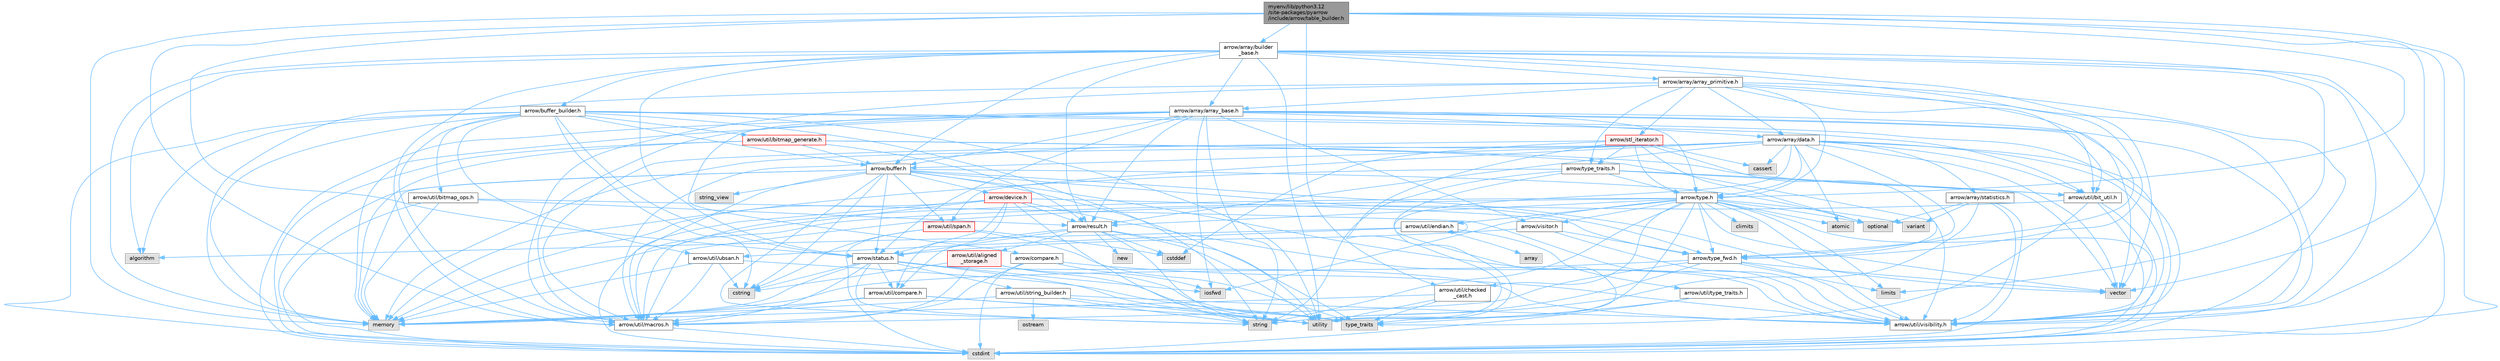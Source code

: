 digraph "myenv/lib/python3.12/site-packages/pyarrow/include/arrow/table_builder.h"
{
 // LATEX_PDF_SIZE
  bgcolor="transparent";
  edge [fontname=Helvetica,fontsize=10,labelfontname=Helvetica,labelfontsize=10];
  node [fontname=Helvetica,fontsize=10,shape=box,height=0.2,width=0.4];
  Node1 [id="Node000001",label="myenv/lib/python3.12\l/site-packages/pyarrow\l/include/arrow/table_builder.h",height=0.2,width=0.4,color="gray40", fillcolor="grey60", style="filled", fontcolor="black",tooltip=" "];
  Node1 -> Node2 [id="edge1_Node000001_Node000002",color="steelblue1",style="solid",tooltip=" "];
  Node2 [id="Node000002",label="cstdint",height=0.2,width=0.4,color="grey60", fillcolor="#E0E0E0", style="filled",tooltip=" "];
  Node1 -> Node3 [id="edge2_Node000001_Node000003",color="steelblue1",style="solid",tooltip=" "];
  Node3 [id="Node000003",label="memory",height=0.2,width=0.4,color="grey60", fillcolor="#E0E0E0", style="filled",tooltip=" "];
  Node1 -> Node4 [id="edge3_Node000001_Node000004",color="steelblue1",style="solid",tooltip=" "];
  Node4 [id="Node000004",label="vector",height=0.2,width=0.4,color="grey60", fillcolor="#E0E0E0", style="filled",tooltip=" "];
  Node1 -> Node5 [id="edge4_Node000001_Node000005",color="steelblue1",style="solid",tooltip=" "];
  Node5 [id="Node000005",label="arrow/array/builder\l_base.h",height=0.2,width=0.4,color="grey40", fillcolor="white", style="filled",URL="$builder__base_8h.html",tooltip=" "];
  Node5 -> Node6 [id="edge5_Node000005_Node000006",color="steelblue1",style="solid",tooltip=" "];
  Node6 [id="Node000006",label="algorithm",height=0.2,width=0.4,color="grey60", fillcolor="#E0E0E0", style="filled",tooltip=" "];
  Node5 -> Node2 [id="edge6_Node000005_Node000002",color="steelblue1",style="solid",tooltip=" "];
  Node5 -> Node7 [id="edge7_Node000005_Node000007",color="steelblue1",style="solid",tooltip=" "];
  Node7 [id="Node000007",label="limits",height=0.2,width=0.4,color="grey60", fillcolor="#E0E0E0", style="filled",tooltip=" "];
  Node5 -> Node3 [id="edge8_Node000005_Node000003",color="steelblue1",style="solid",tooltip=" "];
  Node5 -> Node8 [id="edge9_Node000005_Node000008",color="steelblue1",style="solid",tooltip=" "];
  Node8 [id="Node000008",label="utility",height=0.2,width=0.4,color="grey60", fillcolor="#E0E0E0", style="filled",tooltip=" "];
  Node5 -> Node4 [id="edge10_Node000005_Node000004",color="steelblue1",style="solid",tooltip=" "];
  Node5 -> Node9 [id="edge11_Node000005_Node000009",color="steelblue1",style="solid",tooltip=" "];
  Node9 [id="Node000009",label="arrow/array/array_base.h",height=0.2,width=0.4,color="grey40", fillcolor="white", style="filled",URL="$array__base_8h.html",tooltip=" "];
  Node9 -> Node2 [id="edge12_Node000009_Node000002",color="steelblue1",style="solid",tooltip=" "];
  Node9 -> Node10 [id="edge13_Node000009_Node000010",color="steelblue1",style="solid",tooltip=" "];
  Node10 [id="Node000010",label="iosfwd",height=0.2,width=0.4,color="grey60", fillcolor="#E0E0E0", style="filled",tooltip=" "];
  Node9 -> Node3 [id="edge14_Node000009_Node000003",color="steelblue1",style="solid",tooltip=" "];
  Node9 -> Node11 [id="edge15_Node000009_Node000011",color="steelblue1",style="solid",tooltip=" "];
  Node11 [id="Node000011",label="string",height=0.2,width=0.4,color="grey60", fillcolor="#E0E0E0", style="filled",tooltip=" "];
  Node9 -> Node4 [id="edge16_Node000009_Node000004",color="steelblue1",style="solid",tooltip=" "];
  Node9 -> Node12 [id="edge17_Node000009_Node000012",color="steelblue1",style="solid",tooltip=" "];
  Node12 [id="Node000012",label="arrow/array/data.h",height=0.2,width=0.4,color="grey40", fillcolor="white", style="filled",URL="$data_8h.html",tooltip=" "];
  Node12 -> Node13 [id="edge18_Node000012_Node000013",color="steelblue1",style="solid",tooltip=" "];
  Node13 [id="Node000013",label="atomic",height=0.2,width=0.4,color="grey60", fillcolor="#E0E0E0", style="filled",tooltip=" "];
  Node12 -> Node14 [id="edge19_Node000012_Node000014",color="steelblue1",style="solid",tooltip=" "];
  Node14 [id="Node000014",label="cassert",height=0.2,width=0.4,color="grey60", fillcolor="#E0E0E0", style="filled",tooltip=" "];
  Node12 -> Node2 [id="edge20_Node000012_Node000002",color="steelblue1",style="solid",tooltip=" "];
  Node12 -> Node3 [id="edge21_Node000012_Node000003",color="steelblue1",style="solid",tooltip=" "];
  Node12 -> Node8 [id="edge22_Node000012_Node000008",color="steelblue1",style="solid",tooltip=" "];
  Node12 -> Node4 [id="edge23_Node000012_Node000004",color="steelblue1",style="solid",tooltip=" "];
  Node12 -> Node15 [id="edge24_Node000012_Node000015",color="steelblue1",style="solid",tooltip=" "];
  Node15 [id="Node000015",label="arrow/array/statistics.h",height=0.2,width=0.4,color="grey40", fillcolor="white", style="filled",URL="$arrow_2array_2statistics_8h.html",tooltip=" "];
  Node15 -> Node2 [id="edge25_Node000015_Node000002",color="steelblue1",style="solid",tooltip=" "];
  Node15 -> Node16 [id="edge26_Node000015_Node000016",color="steelblue1",style="solid",tooltip=" "];
  Node16 [id="Node000016",label="optional",height=0.2,width=0.4,color="grey60", fillcolor="#E0E0E0", style="filled",tooltip=" "];
  Node15 -> Node11 [id="edge27_Node000015_Node000011",color="steelblue1",style="solid",tooltip=" "];
  Node15 -> Node17 [id="edge28_Node000015_Node000017",color="steelblue1",style="solid",tooltip=" "];
  Node17 [id="Node000017",label="variant",height=0.2,width=0.4,color="grey60", fillcolor="#E0E0E0", style="filled",tooltip=" "];
  Node15 -> Node18 [id="edge29_Node000015_Node000018",color="steelblue1",style="solid",tooltip=" "];
  Node18 [id="Node000018",label="arrow/util/visibility.h",height=0.2,width=0.4,color="grey40", fillcolor="white", style="filled",URL="$include_2arrow_2util_2visibility_8h.html",tooltip=" "];
  Node12 -> Node19 [id="edge30_Node000012_Node000019",color="steelblue1",style="solid",tooltip=" "];
  Node19 [id="Node000019",label="arrow/buffer.h",height=0.2,width=0.4,color="grey40", fillcolor="white", style="filled",URL="$buffer_8h.html",tooltip=" "];
  Node19 -> Node2 [id="edge31_Node000019_Node000002",color="steelblue1",style="solid",tooltip=" "];
  Node19 -> Node20 [id="edge32_Node000019_Node000020",color="steelblue1",style="solid",tooltip=" "];
  Node20 [id="Node000020",label="cstring",height=0.2,width=0.4,color="grey60", fillcolor="#E0E0E0", style="filled",tooltip=" "];
  Node19 -> Node3 [id="edge33_Node000019_Node000003",color="steelblue1",style="solid",tooltip=" "];
  Node19 -> Node16 [id="edge34_Node000019_Node000016",color="steelblue1",style="solid",tooltip=" "];
  Node19 -> Node11 [id="edge35_Node000019_Node000011",color="steelblue1",style="solid",tooltip=" "];
  Node19 -> Node21 [id="edge36_Node000019_Node000021",color="steelblue1",style="solid",tooltip=" "];
  Node21 [id="Node000021",label="string_view",height=0.2,width=0.4,color="grey60", fillcolor="#E0E0E0", style="filled",tooltip=" "];
  Node19 -> Node8 [id="edge37_Node000019_Node000008",color="steelblue1",style="solid",tooltip=" "];
  Node19 -> Node4 [id="edge38_Node000019_Node000004",color="steelblue1",style="solid",tooltip=" "];
  Node19 -> Node22 [id="edge39_Node000019_Node000022",color="steelblue1",style="solid",tooltip=" "];
  Node22 [id="Node000022",label="arrow/device.h",height=0.2,width=0.4,color="red", fillcolor="#FFF0F0", style="filled",URL="$device_8h.html",tooltip=" "];
  Node22 -> Node2 [id="edge40_Node000022_Node000002",color="steelblue1",style="solid",tooltip=" "];
  Node22 -> Node3 [id="edge41_Node000022_Node000003",color="steelblue1",style="solid",tooltip=" "];
  Node22 -> Node11 [id="edge42_Node000022_Node000011",color="steelblue1",style="solid",tooltip=" "];
  Node22 -> Node27 [id="edge43_Node000022_Node000027",color="steelblue1",style="solid",tooltip=" "];
  Node27 [id="Node000027",label="arrow/result.h",height=0.2,width=0.4,color="grey40", fillcolor="white", style="filled",URL="$result_8h.html",tooltip=" "];
  Node27 -> Node28 [id="edge44_Node000027_Node000028",color="steelblue1",style="solid",tooltip=" "];
  Node28 [id="Node000028",label="cstddef",height=0.2,width=0.4,color="grey60", fillcolor="#E0E0E0", style="filled",tooltip=" "];
  Node27 -> Node29 [id="edge45_Node000027_Node000029",color="steelblue1",style="solid",tooltip=" "];
  Node29 [id="Node000029",label="new",height=0.2,width=0.4,color="grey60", fillcolor="#E0E0E0", style="filled",tooltip=" "];
  Node27 -> Node11 [id="edge46_Node000027_Node000011",color="steelblue1",style="solid",tooltip=" "];
  Node27 -> Node30 [id="edge47_Node000027_Node000030",color="steelblue1",style="solid",tooltip=" "];
  Node30 [id="Node000030",label="type_traits",height=0.2,width=0.4,color="grey60", fillcolor="#E0E0E0", style="filled",tooltip=" "];
  Node27 -> Node8 [id="edge48_Node000027_Node000008",color="steelblue1",style="solid",tooltip=" "];
  Node27 -> Node31 [id="edge49_Node000027_Node000031",color="steelblue1",style="solid",tooltip=" "];
  Node31 [id="Node000031",label="arrow/status.h",height=0.2,width=0.4,color="grey40", fillcolor="white", style="filled",URL="$status_8h.html",tooltip=" "];
  Node31 -> Node20 [id="edge50_Node000031_Node000020",color="steelblue1",style="solid",tooltip=" "];
  Node31 -> Node10 [id="edge51_Node000031_Node000010",color="steelblue1",style="solid",tooltip=" "];
  Node31 -> Node3 [id="edge52_Node000031_Node000003",color="steelblue1",style="solid",tooltip=" "];
  Node31 -> Node11 [id="edge53_Node000031_Node000011",color="steelblue1",style="solid",tooltip=" "];
  Node31 -> Node8 [id="edge54_Node000031_Node000008",color="steelblue1",style="solid",tooltip=" "];
  Node31 -> Node32 [id="edge55_Node000031_Node000032",color="steelblue1",style="solid",tooltip=" "];
  Node32 [id="Node000032",label="arrow/util/compare.h",height=0.2,width=0.4,color="grey40", fillcolor="white", style="filled",URL="$util_2compare_8h.html",tooltip=" "];
  Node32 -> Node3 [id="edge56_Node000032_Node000003",color="steelblue1",style="solid",tooltip=" "];
  Node32 -> Node30 [id="edge57_Node000032_Node000030",color="steelblue1",style="solid",tooltip=" "];
  Node32 -> Node8 [id="edge58_Node000032_Node000008",color="steelblue1",style="solid",tooltip=" "];
  Node32 -> Node26 [id="edge59_Node000032_Node000026",color="steelblue1",style="solid",tooltip=" "];
  Node26 [id="Node000026",label="arrow/util/macros.h",height=0.2,width=0.4,color="grey40", fillcolor="white", style="filled",URL="$macros_8h.html",tooltip=" "];
  Node26 -> Node2 [id="edge60_Node000026_Node000002",color="steelblue1",style="solid",tooltip=" "];
  Node31 -> Node26 [id="edge61_Node000031_Node000026",color="steelblue1",style="solid",tooltip=" "];
  Node31 -> Node33 [id="edge62_Node000031_Node000033",color="steelblue1",style="solid",tooltip=" "];
  Node33 [id="Node000033",label="arrow/util/string_builder.h",height=0.2,width=0.4,color="grey40", fillcolor="white", style="filled",URL="$string__builder_8h.html",tooltip=" "];
  Node33 -> Node3 [id="edge63_Node000033_Node000003",color="steelblue1",style="solid",tooltip=" "];
  Node33 -> Node34 [id="edge64_Node000033_Node000034",color="steelblue1",style="solid",tooltip=" "];
  Node34 [id="Node000034",label="ostream",height=0.2,width=0.4,color="grey60", fillcolor="#E0E0E0", style="filled",tooltip=" "];
  Node33 -> Node11 [id="edge65_Node000033_Node000011",color="steelblue1",style="solid",tooltip=" "];
  Node33 -> Node8 [id="edge66_Node000033_Node000008",color="steelblue1",style="solid",tooltip=" "];
  Node33 -> Node18 [id="edge67_Node000033_Node000018",color="steelblue1",style="solid",tooltip=" "];
  Node31 -> Node18 [id="edge68_Node000031_Node000018",color="steelblue1",style="solid",tooltip=" "];
  Node27 -> Node35 [id="edge69_Node000027_Node000035",color="steelblue1",style="solid",tooltip=" "];
  Node35 [id="Node000035",label="arrow/util/aligned\l_storage.h",height=0.2,width=0.4,color="red", fillcolor="#FFF0F0", style="filled",URL="$aligned__storage_8h.html",tooltip=" "];
  Node35 -> Node20 [id="edge70_Node000035_Node000020",color="steelblue1",style="solid",tooltip=" "];
  Node35 -> Node30 [id="edge71_Node000035_Node000030",color="steelblue1",style="solid",tooltip=" "];
  Node35 -> Node8 [id="edge72_Node000035_Node000008",color="steelblue1",style="solid",tooltip=" "];
  Node35 -> Node26 [id="edge73_Node000035_Node000026",color="steelblue1",style="solid",tooltip=" "];
  Node27 -> Node32 [id="edge74_Node000027_Node000032",color="steelblue1",style="solid",tooltip=" "];
  Node22 -> Node31 [id="edge75_Node000022_Node000031",color="steelblue1",style="solid",tooltip=" "];
  Node22 -> Node25 [id="edge76_Node000022_Node000025",color="steelblue1",style="solid",tooltip=" "];
  Node25 [id="Node000025",label="arrow/type_fwd.h",height=0.2,width=0.4,color="grey40", fillcolor="white", style="filled",URL="$arrow_2type__fwd_8h.html",tooltip=" "];
  Node25 -> Node7 [id="edge77_Node000025_Node000007",color="steelblue1",style="solid",tooltip=" "];
  Node25 -> Node3 [id="edge78_Node000025_Node000003",color="steelblue1",style="solid",tooltip=" "];
  Node25 -> Node11 [id="edge79_Node000025_Node000011",color="steelblue1",style="solid",tooltip=" "];
  Node25 -> Node4 [id="edge80_Node000025_Node000004",color="steelblue1",style="solid",tooltip=" "];
  Node25 -> Node26 [id="edge81_Node000025_Node000026",color="steelblue1",style="solid",tooltip=" "];
  Node25 -> Node18 [id="edge82_Node000025_Node000018",color="steelblue1",style="solid",tooltip=" "];
  Node22 -> Node32 [id="edge83_Node000022_Node000032",color="steelblue1",style="solid",tooltip=" "];
  Node22 -> Node26 [id="edge84_Node000022_Node000026",color="steelblue1",style="solid",tooltip=" "];
  Node22 -> Node18 [id="edge85_Node000022_Node000018",color="steelblue1",style="solid",tooltip=" "];
  Node19 -> Node31 [id="edge86_Node000019_Node000031",color="steelblue1",style="solid",tooltip=" "];
  Node19 -> Node25 [id="edge87_Node000019_Node000025",color="steelblue1",style="solid",tooltip=" "];
  Node19 -> Node26 [id="edge88_Node000019_Node000026",color="steelblue1",style="solid",tooltip=" "];
  Node19 -> Node37 [id="edge89_Node000019_Node000037",color="steelblue1",style="solid",tooltip=" "];
  Node37 [id="Node000037",label="arrow/util/span.h",height=0.2,width=0.4,color="red", fillcolor="#FFF0F0", style="filled",URL="$span_8h.html",tooltip=" "];
  Node37 -> Node28 [id="edge90_Node000037_Node000028",color="steelblue1",style="solid",tooltip=" "];
  Node37 -> Node2 [id="edge91_Node000037_Node000002",color="steelblue1",style="solid",tooltip=" "];
  Node37 -> Node20 [id="edge92_Node000037_Node000020",color="steelblue1",style="solid",tooltip=" "];
  Node37 -> Node30 [id="edge93_Node000037_Node000030",color="steelblue1",style="solid",tooltip=" "];
  Node19 -> Node18 [id="edge94_Node000019_Node000018",color="steelblue1",style="solid",tooltip=" "];
  Node12 -> Node27 [id="edge95_Node000012_Node000027",color="steelblue1",style="solid",tooltip=" "];
  Node12 -> Node39 [id="edge96_Node000012_Node000039",color="steelblue1",style="solid",tooltip=" "];
  Node39 [id="Node000039",label="arrow/type.h",height=0.2,width=0.4,color="grey40", fillcolor="white", style="filled",URL="$type_8h.html",tooltip=" "];
  Node39 -> Node13 [id="edge97_Node000039_Node000013",color="steelblue1",style="solid",tooltip=" "];
  Node39 -> Node40 [id="edge98_Node000039_Node000040",color="steelblue1",style="solid",tooltip=" "];
  Node40 [id="Node000040",label="climits",height=0.2,width=0.4,color="grey60", fillcolor="#E0E0E0", style="filled",tooltip=" "];
  Node39 -> Node2 [id="edge99_Node000039_Node000002",color="steelblue1",style="solid",tooltip=" "];
  Node39 -> Node10 [id="edge100_Node000039_Node000010",color="steelblue1",style="solid",tooltip=" "];
  Node39 -> Node7 [id="edge101_Node000039_Node000007",color="steelblue1",style="solid",tooltip=" "];
  Node39 -> Node3 [id="edge102_Node000039_Node000003",color="steelblue1",style="solid",tooltip=" "];
  Node39 -> Node16 [id="edge103_Node000039_Node000016",color="steelblue1",style="solid",tooltip=" "];
  Node39 -> Node11 [id="edge104_Node000039_Node000011",color="steelblue1",style="solid",tooltip=" "];
  Node39 -> Node8 [id="edge105_Node000039_Node000008",color="steelblue1",style="solid",tooltip=" "];
  Node39 -> Node17 [id="edge106_Node000039_Node000017",color="steelblue1",style="solid",tooltip=" "];
  Node39 -> Node4 [id="edge107_Node000039_Node000004",color="steelblue1",style="solid",tooltip=" "];
  Node39 -> Node27 [id="edge108_Node000039_Node000027",color="steelblue1",style="solid",tooltip=" "];
  Node39 -> Node25 [id="edge109_Node000039_Node000025",color="steelblue1",style="solid",tooltip=" "];
  Node39 -> Node41 [id="edge110_Node000039_Node000041",color="steelblue1",style="solid",tooltip=" "];
  Node41 [id="Node000041",label="arrow/util/checked\l_cast.h",height=0.2,width=0.4,color="grey40", fillcolor="white", style="filled",URL="$checked__cast_8h.html",tooltip=" "];
  Node41 -> Node3 [id="edge111_Node000041_Node000003",color="steelblue1",style="solid",tooltip=" "];
  Node41 -> Node30 [id="edge112_Node000041_Node000030",color="steelblue1",style="solid",tooltip=" "];
  Node41 -> Node8 [id="edge113_Node000041_Node000008",color="steelblue1",style="solid",tooltip=" "];
  Node39 -> Node42 [id="edge114_Node000039_Node000042",color="steelblue1",style="solid",tooltip=" "];
  Node42 [id="Node000042",label="arrow/util/endian.h",height=0.2,width=0.4,color="grey40", fillcolor="white", style="filled",URL="$endian_8h.html",tooltip=" "];
  Node42 -> Node42 [id="edge115_Node000042_Node000042",color="steelblue1",style="solid",tooltip=" "];
  Node42 -> Node6 [id="edge116_Node000042_Node000006",color="steelblue1",style="solid",tooltip=" "];
  Node42 -> Node43 [id="edge117_Node000042_Node000043",color="steelblue1",style="solid",tooltip=" "];
  Node43 [id="Node000043",label="array",height=0.2,width=0.4,color="grey60", fillcolor="#E0E0E0", style="filled",tooltip=" "];
  Node42 -> Node44 [id="edge118_Node000042_Node000044",color="steelblue1",style="solid",tooltip=" "];
  Node44 [id="Node000044",label="arrow/util/type_traits.h",height=0.2,width=0.4,color="grey40", fillcolor="white", style="filled",URL="$include_2arrow_2util_2type__traits_8h.html",tooltip=" "];
  Node44 -> Node2 [id="edge119_Node000044_Node000002",color="steelblue1",style="solid",tooltip=" "];
  Node44 -> Node30 [id="edge120_Node000044_Node000030",color="steelblue1",style="solid",tooltip=" "];
  Node42 -> Node45 [id="edge121_Node000042_Node000045",color="steelblue1",style="solid",tooltip=" "];
  Node45 [id="Node000045",label="arrow/util/ubsan.h",height=0.2,width=0.4,color="grey40", fillcolor="white", style="filled",URL="$ubsan_8h.html",tooltip=" "];
  Node45 -> Node20 [id="edge122_Node000045_Node000020",color="steelblue1",style="solid",tooltip=" "];
  Node45 -> Node3 [id="edge123_Node000045_Node000003",color="steelblue1",style="solid",tooltip=" "];
  Node45 -> Node30 [id="edge124_Node000045_Node000030",color="steelblue1",style="solid",tooltip=" "];
  Node45 -> Node26 [id="edge125_Node000045_Node000026",color="steelblue1",style="solid",tooltip=" "];
  Node39 -> Node26 [id="edge126_Node000039_Node000026",color="steelblue1",style="solid",tooltip=" "];
  Node39 -> Node18 [id="edge127_Node000039_Node000018",color="steelblue1",style="solid",tooltip=" "];
  Node39 -> Node46 [id="edge128_Node000039_Node000046",color="steelblue1",style="solid",tooltip=" "];
  Node46 [id="Node000046",label="arrow/visitor.h",height=0.2,width=0.4,color="grey40", fillcolor="white", style="filled",URL="$visitor_8h.html",tooltip=" "];
  Node46 -> Node31 [id="edge129_Node000046_Node000031",color="steelblue1",style="solid",tooltip=" "];
  Node46 -> Node25 [id="edge130_Node000046_Node000025",color="steelblue1",style="solid",tooltip=" "];
  Node46 -> Node18 [id="edge131_Node000046_Node000018",color="steelblue1",style="solid",tooltip=" "];
  Node12 -> Node25 [id="edge132_Node000012_Node000025",color="steelblue1",style="solid",tooltip=" "];
  Node12 -> Node47 [id="edge133_Node000012_Node000047",color="steelblue1",style="solid",tooltip=" "];
  Node47 [id="Node000047",label="arrow/util/bit_util.h",height=0.2,width=0.4,color="grey40", fillcolor="white", style="filled",URL="$bit__util_8h.html",tooltip=" "];
  Node47 -> Node2 [id="edge134_Node000047_Node000002",color="steelblue1",style="solid",tooltip=" "];
  Node47 -> Node30 [id="edge135_Node000047_Node000030",color="steelblue1",style="solid",tooltip=" "];
  Node47 -> Node26 [id="edge136_Node000047_Node000026",color="steelblue1",style="solid",tooltip=" "];
  Node47 -> Node18 [id="edge137_Node000047_Node000018",color="steelblue1",style="solid",tooltip=" "];
  Node12 -> Node26 [id="edge138_Node000012_Node000026",color="steelblue1",style="solid",tooltip=" "];
  Node12 -> Node37 [id="edge139_Node000012_Node000037",color="steelblue1",style="solid",tooltip=" "];
  Node12 -> Node18 [id="edge140_Node000012_Node000018",color="steelblue1",style="solid",tooltip=" "];
  Node9 -> Node19 [id="edge141_Node000009_Node000019",color="steelblue1",style="solid",tooltip=" "];
  Node9 -> Node48 [id="edge142_Node000009_Node000048",color="steelblue1",style="solid",tooltip=" "];
  Node48 [id="Node000048",label="arrow/compare.h",height=0.2,width=0.4,color="grey40", fillcolor="white", style="filled",URL="$compare_8h.html",tooltip=" "];
  Node48 -> Node2 [id="edge143_Node000048_Node000002",color="steelblue1",style="solid",tooltip=" "];
  Node48 -> Node10 [id="edge144_Node000048_Node000010",color="steelblue1",style="solid",tooltip=" "];
  Node48 -> Node26 [id="edge145_Node000048_Node000026",color="steelblue1",style="solid",tooltip=" "];
  Node48 -> Node18 [id="edge146_Node000048_Node000018",color="steelblue1",style="solid",tooltip=" "];
  Node9 -> Node27 [id="edge147_Node000009_Node000027",color="steelblue1",style="solid",tooltip=" "];
  Node9 -> Node31 [id="edge148_Node000009_Node000031",color="steelblue1",style="solid",tooltip=" "];
  Node9 -> Node39 [id="edge149_Node000009_Node000039",color="steelblue1",style="solid",tooltip=" "];
  Node9 -> Node47 [id="edge150_Node000009_Node000047",color="steelblue1",style="solid",tooltip=" "];
  Node9 -> Node26 [id="edge151_Node000009_Node000026",color="steelblue1",style="solid",tooltip=" "];
  Node9 -> Node18 [id="edge152_Node000009_Node000018",color="steelblue1",style="solid",tooltip=" "];
  Node9 -> Node46 [id="edge153_Node000009_Node000046",color="steelblue1",style="solid",tooltip=" "];
  Node5 -> Node49 [id="edge154_Node000005_Node000049",color="steelblue1",style="solid",tooltip=" "];
  Node49 [id="Node000049",label="arrow/array/array_primitive.h",height=0.2,width=0.4,color="grey40", fillcolor="white", style="filled",URL="$array__primitive_8h.html",tooltip=" "];
  Node49 -> Node2 [id="edge155_Node000049_Node000002",color="steelblue1",style="solid",tooltip=" "];
  Node49 -> Node3 [id="edge156_Node000049_Node000003",color="steelblue1",style="solid",tooltip=" "];
  Node49 -> Node9 [id="edge157_Node000049_Node000009",color="steelblue1",style="solid",tooltip=" "];
  Node49 -> Node12 [id="edge158_Node000049_Node000012",color="steelblue1",style="solid",tooltip=" "];
  Node49 -> Node50 [id="edge159_Node000049_Node000050",color="steelblue1",style="solid",tooltip=" "];
  Node50 [id="Node000050",label="arrow/stl_iterator.h",height=0.2,width=0.4,color="red", fillcolor="#FFF0F0", style="filled",URL="$stl__iterator_8h.html",tooltip=" "];
  Node50 -> Node14 [id="edge160_Node000050_Node000014",color="steelblue1",style="solid",tooltip=" "];
  Node50 -> Node28 [id="edge161_Node000050_Node000028",color="steelblue1",style="solid",tooltip=" "];
  Node50 -> Node16 [id="edge162_Node000050_Node000016",color="steelblue1",style="solid",tooltip=" "];
  Node50 -> Node8 [id="edge163_Node000050_Node000008",color="steelblue1",style="solid",tooltip=" "];
  Node50 -> Node39 [id="edge164_Node000050_Node000039",color="steelblue1",style="solid",tooltip=" "];
  Node50 -> Node25 [id="edge165_Node000050_Node000025",color="steelblue1",style="solid",tooltip=" "];
  Node50 -> Node55 [id="edge166_Node000050_Node000055",color="steelblue1",style="solid",tooltip=" "];
  Node55 [id="Node000055",label="arrow/type_traits.h",height=0.2,width=0.4,color="grey40", fillcolor="white", style="filled",URL="$include_2arrow_2type__traits_8h.html",tooltip=" "];
  Node55 -> Node3 [id="edge167_Node000055_Node000003",color="steelblue1",style="solid",tooltip=" "];
  Node55 -> Node11 [id="edge168_Node000055_Node000011",color="steelblue1",style="solid",tooltip=" "];
  Node55 -> Node30 [id="edge169_Node000055_Node000030",color="steelblue1",style="solid",tooltip=" "];
  Node55 -> Node4 [id="edge170_Node000055_Node000004",color="steelblue1",style="solid",tooltip=" "];
  Node55 -> Node39 [id="edge171_Node000055_Node000039",color="steelblue1",style="solid",tooltip=" "];
  Node55 -> Node47 [id="edge172_Node000055_Node000047",color="steelblue1",style="solid",tooltip=" "];
  Node50 -> Node26 [id="edge173_Node000050_Node000026",color="steelblue1",style="solid",tooltip=" "];
  Node49 -> Node39 [id="edge174_Node000049_Node000039",color="steelblue1",style="solid",tooltip=" "];
  Node49 -> Node25 [id="edge175_Node000049_Node000025",color="steelblue1",style="solid",tooltip=" "];
  Node49 -> Node55 [id="edge176_Node000049_Node000055",color="steelblue1",style="solid",tooltip=" "];
  Node49 -> Node47 [id="edge177_Node000049_Node000047",color="steelblue1",style="solid",tooltip=" "];
  Node49 -> Node26 [id="edge178_Node000049_Node000026",color="steelblue1",style="solid",tooltip=" "];
  Node49 -> Node18 [id="edge179_Node000049_Node000018",color="steelblue1",style="solid",tooltip=" "];
  Node5 -> Node19 [id="edge180_Node000005_Node000019",color="steelblue1",style="solid",tooltip=" "];
  Node5 -> Node56 [id="edge181_Node000005_Node000056",color="steelblue1",style="solid",tooltip=" "];
  Node56 [id="Node000056",label="arrow/buffer_builder.h",height=0.2,width=0.4,color="grey40", fillcolor="white", style="filled",URL="$buffer__builder_8h.html",tooltip=" "];
  Node56 -> Node6 [id="edge182_Node000056_Node000006",color="steelblue1",style="solid",tooltip=" "];
  Node56 -> Node2 [id="edge183_Node000056_Node000002",color="steelblue1",style="solid",tooltip=" "];
  Node56 -> Node20 [id="edge184_Node000056_Node000020",color="steelblue1",style="solid",tooltip=" "];
  Node56 -> Node3 [id="edge185_Node000056_Node000003",color="steelblue1",style="solid",tooltip=" "];
  Node56 -> Node11 [id="edge186_Node000056_Node000011",color="steelblue1",style="solid",tooltip=" "];
  Node56 -> Node8 [id="edge187_Node000056_Node000008",color="steelblue1",style="solid",tooltip=" "];
  Node56 -> Node19 [id="edge188_Node000056_Node000019",color="steelblue1",style="solid",tooltip=" "];
  Node56 -> Node31 [id="edge189_Node000056_Node000031",color="steelblue1",style="solid",tooltip=" "];
  Node56 -> Node47 [id="edge190_Node000056_Node000047",color="steelblue1",style="solid",tooltip=" "];
  Node56 -> Node57 [id="edge191_Node000056_Node000057",color="steelblue1",style="solid",tooltip=" "];
  Node57 [id="Node000057",label="arrow/util/bitmap_generate.h",height=0.2,width=0.4,color="red", fillcolor="#FFF0F0", style="filled",URL="$bitmap__generate_8h.html",tooltip=" "];
  Node57 -> Node2 [id="edge192_Node000057_Node000002",color="steelblue1",style="solid",tooltip=" "];
  Node57 -> Node3 [id="edge193_Node000057_Node000003",color="steelblue1",style="solid",tooltip=" "];
  Node57 -> Node19 [id="edge194_Node000057_Node000019",color="steelblue1",style="solid",tooltip=" "];
  Node57 -> Node27 [id="edge195_Node000057_Node000027",color="steelblue1",style="solid",tooltip=" "];
  Node57 -> Node47 [id="edge196_Node000057_Node000047",color="steelblue1",style="solid",tooltip=" "];
  Node57 -> Node18 [id="edge197_Node000057_Node000018",color="steelblue1",style="solid",tooltip=" "];
  Node56 -> Node59 [id="edge198_Node000056_Node000059",color="steelblue1",style="solid",tooltip=" "];
  Node59 [id="Node000059",label="arrow/util/bitmap_ops.h",height=0.2,width=0.4,color="grey40", fillcolor="white", style="filled",URL="$bitmap__ops_8h.html",tooltip=" "];
  Node59 -> Node2 [id="edge199_Node000059_Node000002",color="steelblue1",style="solid",tooltip=" "];
  Node59 -> Node3 [id="edge200_Node000059_Node000003",color="steelblue1",style="solid",tooltip=" "];
  Node59 -> Node27 [id="edge201_Node000059_Node000027",color="steelblue1",style="solid",tooltip=" "];
  Node59 -> Node18 [id="edge202_Node000059_Node000018",color="steelblue1",style="solid",tooltip=" "];
  Node56 -> Node26 [id="edge203_Node000056_Node000026",color="steelblue1",style="solid",tooltip=" "];
  Node56 -> Node45 [id="edge204_Node000056_Node000045",color="steelblue1",style="solid",tooltip=" "];
  Node56 -> Node18 [id="edge205_Node000056_Node000018",color="steelblue1",style="solid",tooltip=" "];
  Node5 -> Node27 [id="edge206_Node000005_Node000027",color="steelblue1",style="solid",tooltip=" "];
  Node5 -> Node31 [id="edge207_Node000005_Node000031",color="steelblue1",style="solid",tooltip=" "];
  Node5 -> Node25 [id="edge208_Node000005_Node000025",color="steelblue1",style="solid",tooltip=" "];
  Node5 -> Node26 [id="edge209_Node000005_Node000026",color="steelblue1",style="solid",tooltip=" "];
  Node5 -> Node18 [id="edge210_Node000005_Node000018",color="steelblue1",style="solid",tooltip=" "];
  Node1 -> Node31 [id="edge211_Node000001_Node000031",color="steelblue1",style="solid",tooltip=" "];
  Node1 -> Node39 [id="edge212_Node000001_Node000039",color="steelblue1",style="solid",tooltip=" "];
  Node1 -> Node41 [id="edge213_Node000001_Node000041",color="steelblue1",style="solid",tooltip=" "];
  Node1 -> Node26 [id="edge214_Node000001_Node000026",color="steelblue1",style="solid",tooltip=" "];
  Node1 -> Node18 [id="edge215_Node000001_Node000018",color="steelblue1",style="solid",tooltip=" "];
}
